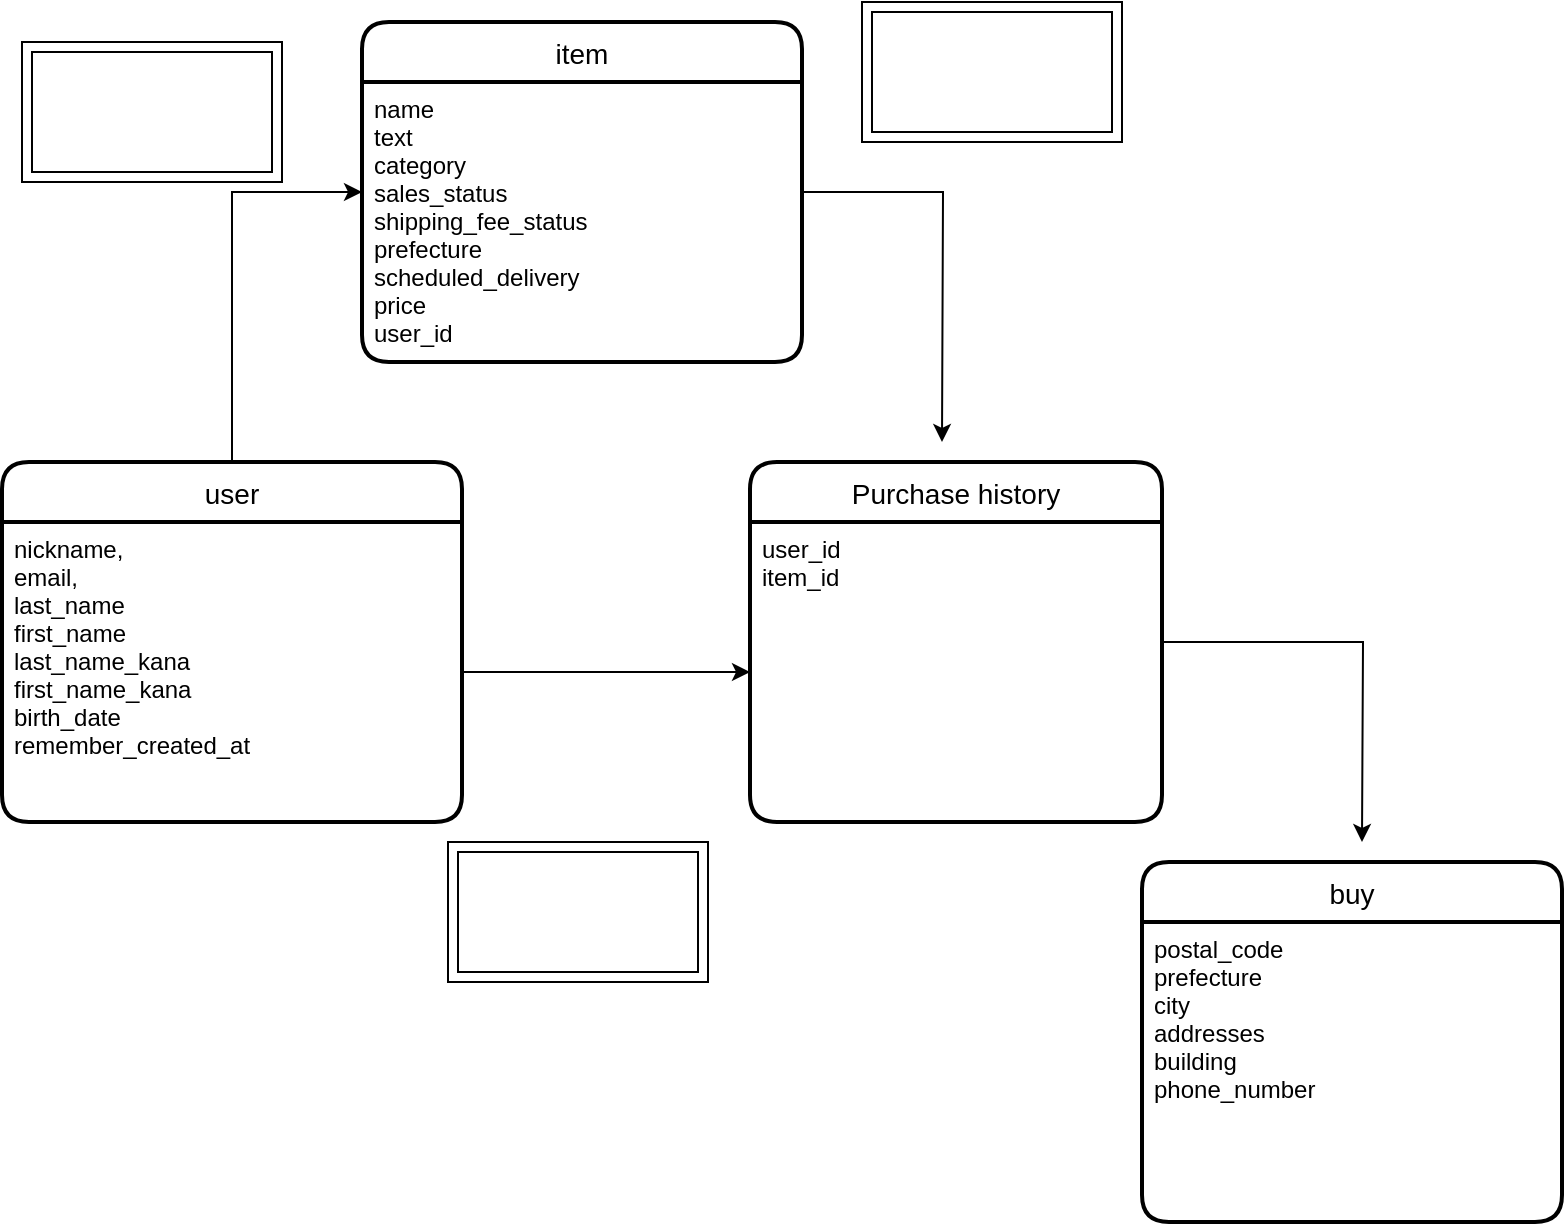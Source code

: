 <mxfile version="13.6.5">
    <diagram id="9JPY0qspsvRgW_rInsks" name="ページ1">
        <mxGraphModel dx="877" dy="698" grid="1" gridSize="10" guides="1" tooltips="1" connect="1" arrows="1" fold="1" page="1" pageScale="1" pageWidth="827" pageHeight="1169" math="0" shadow="0">
            <root>
                <mxCell id="0"/>
                <mxCell id="1" parent="0"/>
                <mxCell id="14" style="edgeStyle=orthogonalEdgeStyle;rounded=0;orthogonalLoop=1;jettySize=auto;html=1;entryX=0;entryY=0.5;entryDx=0;entryDy=0;" edge="1" parent="1" source="2" target="4">
                    <mxGeometry relative="1" as="geometry"/>
                </mxCell>
                <mxCell id="2" value="user" style="swimlane;childLayout=stackLayout;horizontal=1;startSize=30;horizontalStack=0;rounded=1;fontSize=14;fontStyle=0;strokeWidth=2;resizeParent=0;resizeLast=1;shadow=0;dashed=0;align=center;" vertex="1" parent="1">
                    <mxGeometry x="40" y="310" width="230" height="180" as="geometry"/>
                </mxCell>
                <mxCell id="3" value="nickname, &#10;email,  &#10;last_name &#10;first_name &#10;last_name_kana &#10;first_name_kana &#10;birth_date &#10;remember_created_at " style="align=left;strokeColor=none;fillColor=none;spacingLeft=4;fontSize=12;verticalAlign=top;resizable=0;rotatable=0;part=1;" vertex="1" parent="2">
                    <mxGeometry y="30" width="230" height="150" as="geometry"/>
                </mxCell>
                <mxCell id="15" style="edgeStyle=orthogonalEdgeStyle;rounded=0;orthogonalLoop=1;jettySize=auto;html=1;" edge="1" parent="1" source="4">
                    <mxGeometry relative="1" as="geometry">
                        <mxPoint x="510" y="300" as="targetPoint"/>
                    </mxGeometry>
                </mxCell>
                <mxCell id="4" value="item" style="swimlane;childLayout=stackLayout;horizontal=1;startSize=30;horizontalStack=0;rounded=1;fontSize=14;fontStyle=0;strokeWidth=2;resizeParent=0;resizeLast=1;shadow=0;dashed=0;align=center;" vertex="1" parent="1">
                    <mxGeometry x="220" y="90" width="220" height="170" as="geometry"/>
                </mxCell>
                <mxCell id="5" value="name &#10;text &#10;category &#10;sales_status &#10;shipping_fee_status &#10;prefecture &#10;scheduled_delivery &#10;price &#10;user_id           " style="align=left;strokeColor=none;fillColor=none;spacingLeft=4;fontSize=12;verticalAlign=top;resizable=0;rotatable=0;part=1;" vertex="1" parent="4">
                    <mxGeometry y="30" width="220" height="140" as="geometry"/>
                </mxCell>
                <mxCell id="9" value="&lt;p class=&quot;p1&quot; style=&quot;margin: 0px ; font-stretch: normal ; line-height: normal ; font-family: &amp;#34;hiragino kaku gothic pron&amp;#34; ; font-size: 10px&quot;&gt;&lt;font color=&quot;#ffffff&quot;&gt;1人のユーザーはいくつもの商品を出品できる&lt;/font&gt;&lt;/p&gt;" style="shape=ext;margin=3;double=1;whiteSpace=wrap;html=1;align=center;" vertex="1" parent="1">
                    <mxGeometry x="50" y="100" width="130" height="70" as="geometry"/>
                </mxCell>
                <mxCell id="11" value="&lt;p class=&quot;p1&quot; style=&quot;margin: 0px ; font-stretch: normal ; line-height: normal ; font-family: &amp;#34;hiragino kaku gothic pron&amp;#34;&quot;&gt;&lt;font style=&quot;font-size: 10px&quot; color=&quot;#ffffff&quot;&gt;１人のユーザーはいくつもの商品を購入できる&lt;/font&gt;&lt;/p&gt;" style="shape=ext;margin=3;double=1;whiteSpace=wrap;html=1;align=center;" vertex="1" parent="1">
                    <mxGeometry x="470" y="80" width="130" height="70" as="geometry"/>
                </mxCell>
                <mxCell id="12" value="&lt;p class=&quot;p1&quot; style=&quot;margin: 0px ; font-stretch: normal ; line-height: normal ; font-family: &amp;#34;hiragino kaku gothic pron&amp;#34; ; font-size: 11px&quot;&gt;&lt;font style=&quot;font-size: 11px&quot; color=&quot;#ffffff&quot;&gt;出品された商品は&lt;/font&gt;&lt;/p&gt;&lt;p class=&quot;p1&quot; style=&quot;margin: 0px ; font-stretch: normal ; line-height: normal ; font-family: &amp;#34;hiragino kaku gothic pron&amp;#34; ; font-size: 11px&quot;&gt;&lt;font style=&quot;font-size: 11px&quot; color=&quot;#ffffff&quot;&gt;1つだけ購入される&lt;/font&gt;&lt;/p&gt;" style="shape=ext;margin=3;double=1;whiteSpace=wrap;html=1;align=center;" vertex="1" parent="1">
                    <mxGeometry x="263" y="500" width="130" height="70" as="geometry"/>
                </mxCell>
                <mxCell id="6" value="buy" style="swimlane;childLayout=stackLayout;horizontal=1;startSize=30;horizontalStack=0;rounded=1;fontSize=14;fontStyle=0;strokeWidth=2;resizeParent=0;resizeLast=1;shadow=0;dashed=0;align=center;" vertex="1" parent="1">
                    <mxGeometry x="610" y="510" width="210" height="180" as="geometry"/>
                </mxCell>
                <mxCell id="7" value="postal_code&#10;prefecture&#10;city&#10;addresses&#10;building&#10;phone_number" style="align=left;strokeColor=none;fillColor=none;spacingLeft=4;fontSize=12;verticalAlign=top;resizable=0;rotatable=0;part=1;" vertex="1" parent="6">
                    <mxGeometry y="30" width="210" height="150" as="geometry"/>
                </mxCell>
                <mxCell id="19" style="edgeStyle=orthogonalEdgeStyle;rounded=0;orthogonalLoop=1;jettySize=auto;html=1;" edge="1" parent="1" source="16">
                    <mxGeometry relative="1" as="geometry">
                        <mxPoint x="720" y="500" as="targetPoint"/>
                    </mxGeometry>
                </mxCell>
                <mxCell id="16" value="Purchase history" style="swimlane;childLayout=stackLayout;horizontal=1;startSize=30;horizontalStack=0;rounded=1;fontSize=14;fontStyle=0;strokeWidth=2;resizeParent=0;resizeLast=1;shadow=0;dashed=0;align=center;" vertex="1" parent="1">
                    <mxGeometry x="414" y="310" width="206" height="180" as="geometry"/>
                </mxCell>
                <mxCell id="17" value="user_id&#10;item_id" style="align=left;strokeColor=none;fillColor=none;spacingLeft=4;fontSize=12;verticalAlign=top;resizable=0;rotatable=0;part=1;" vertex="1" parent="16">
                    <mxGeometry y="30" width="206" height="150" as="geometry"/>
                </mxCell>
                <mxCell id="18" style="edgeStyle=orthogonalEdgeStyle;rounded=0;orthogonalLoop=1;jettySize=auto;html=1;entryX=0;entryY=0.5;entryDx=0;entryDy=0;" edge="1" parent="1" source="3" target="17">
                    <mxGeometry relative="1" as="geometry"/>
                </mxCell>
            </root>
        </mxGraphModel>
    </diagram>
</mxfile>